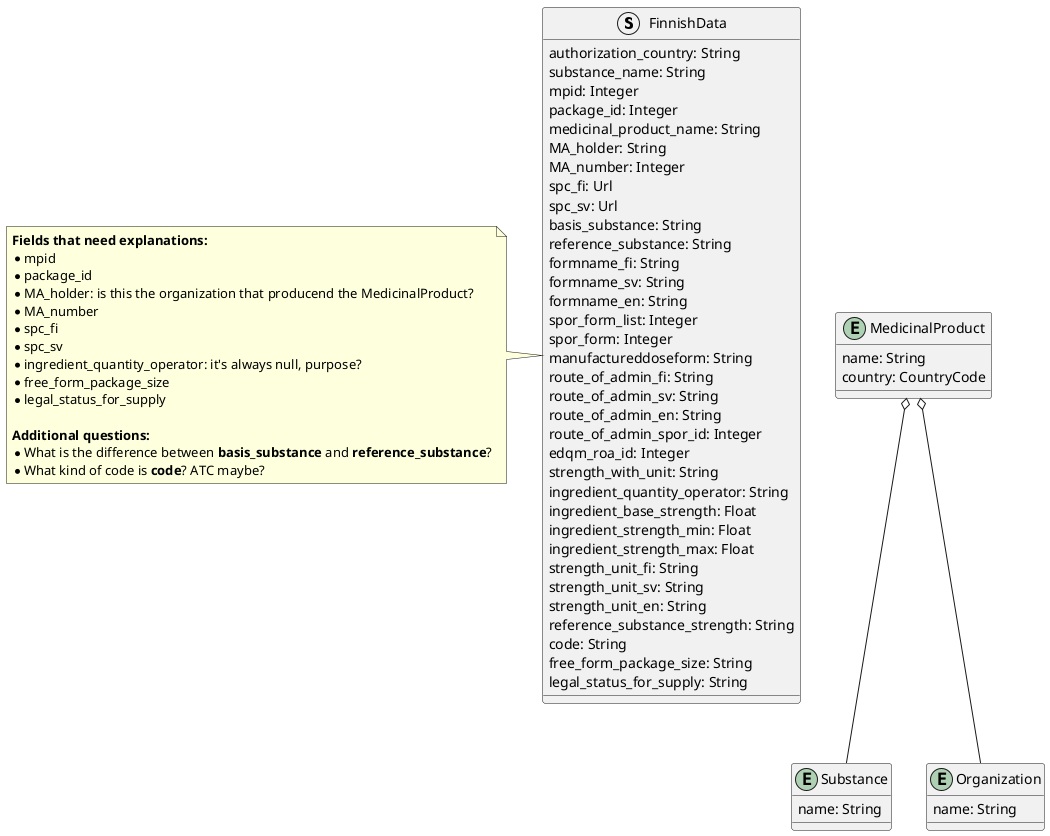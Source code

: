 
@startuml
struct FinnishData {
    authorization_country: String
    substance_name: String
    mpid: Integer
    package_id: Integer
    medicinal_product_name: String
    MA_holder: String
    MA_number: Integer
    spc_fi: Url
    spc_sv: Url
    basis_substance: String
    reference_substance: String
    formname_fi: String
    formname_sv: String
    formname_en: String
    spor_form_list: Integer
    spor_form: Integer
    manufactureddoseform: String
    route_of_admin_fi: String
    route_of_admin_sv: String
    route_of_admin_en: String
    route_of_admin_spor_id: Integer
    edqm_roa_id: Integer
    strength_with_unit: String
    ingredient_quantity_operator: String
    ingredient_base_strength: Float
    ingredient_strength_min: Float
    ingredient_strength_max: Float
    strength_unit_fi: String
    strength_unit_sv: String
    strength_unit_en: String
    reference_substance_strength: String
    code: String
    free_form_package_size: String
    legal_status_for_supply: String
}

note left of FinnishData
    **Fields that need explanations:**
    * mpid
    * package_id
    * MA_holder: is this the organization that producend the MedicinalProduct?
    * MA_number
    * spc_fi
    * spc_sv
    * ingredient_quantity_operator: it's always null, purpose?
    * free_form_package_size
    * legal_status_for_supply

    **Additional questions:**
    * What is the difference between **basis_substance** and **reference_substance**?
    * What kind of code is **code**? ATC maybe?
end note

entity Substance {
    name: String
}

entity MedicinalProduct {
    name: String
    country: CountryCode
}

entity Organization {
    name: String
}

MedicinalProduct o-- Organization
MedicinalProduct o-- Substance
@enduml